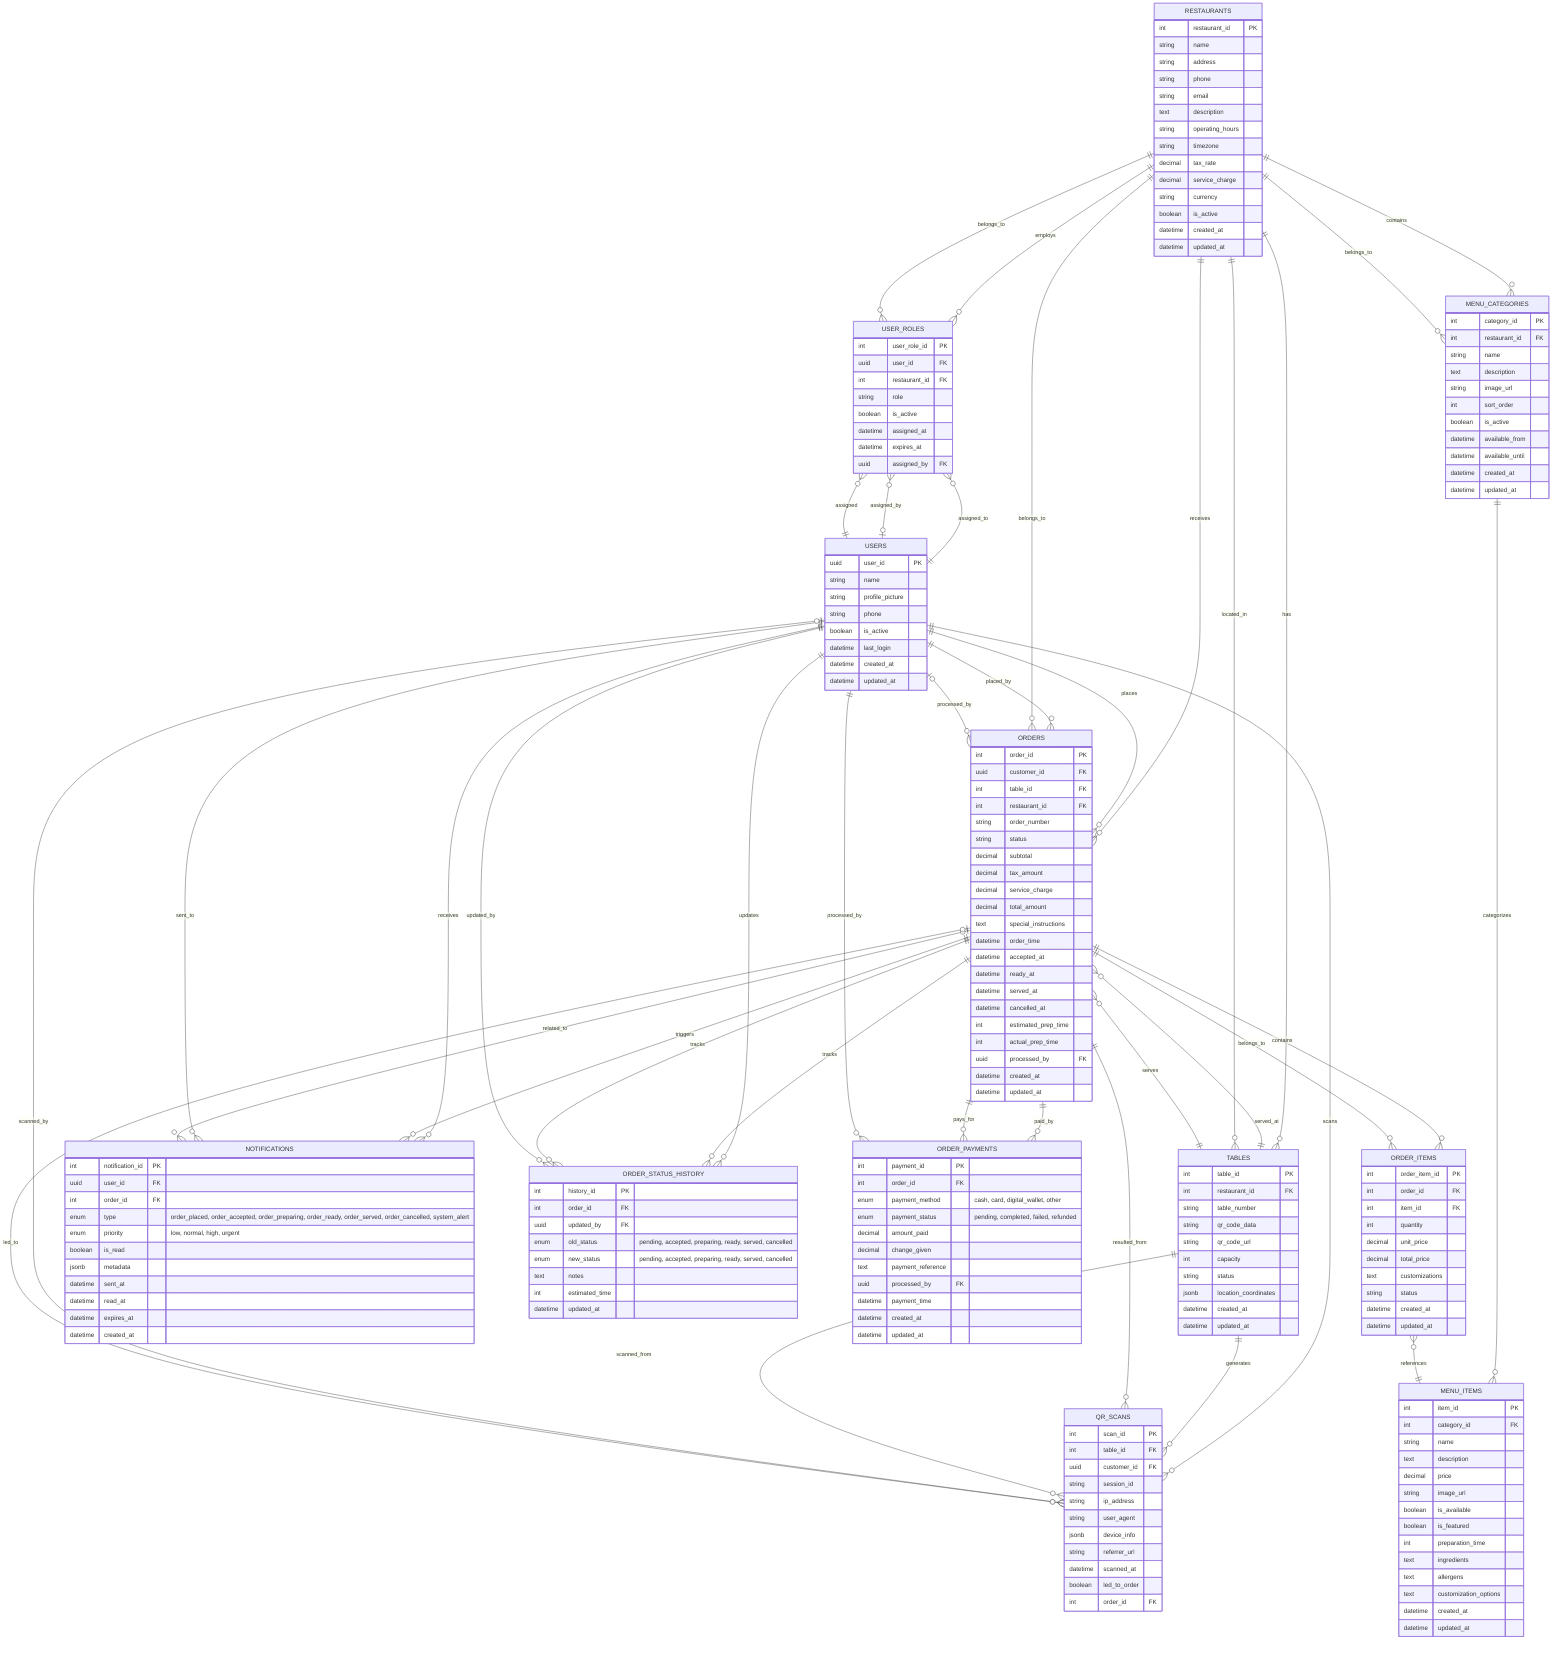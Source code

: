 erDiagram
    RESTAURANTS {
        int restaurant_id PK
        string name
        string address
        string phone
        string email
        text description
        string operating_hours
        string timezone
        decimal tax_rate
        decimal service_charge
        string currency
        boolean is_active
        datetime created_at
        datetime updated_at
    }

    USERS {
        uuid user_id PK
        string name
        string profile_picture
        string phone
        boolean is_active
        datetime last_login
        datetime created_at
        datetime updated_at
    }

    USER_ROLES {
        int user_role_id PK
        uuid user_id FK
        int restaurant_id FK
        string role
        boolean is_active
        datetime assigned_at
        datetime expires_at
        uuid assigned_by FK
    }

    TABLES {
        int table_id PK
        int restaurant_id FK
        string table_number
        string qr_code_data
        string qr_code_url
        int capacity
        string status
        jsonb location_coordinates
        datetime created_at
        datetime updated_at
    }

    MENU_CATEGORIES {
        int category_id PK
        int restaurant_id FK
        string name
        text description
        string image_url
        int sort_order
        boolean is_active
        datetime available_from
        datetime available_until
        datetime created_at
        datetime updated_at
    }

    MENU_ITEMS {
        int item_id PK
        int category_id FK
        string name
        text description
        decimal price
        string image_url
        boolean is_available
        boolean is_featured
        int preparation_time
        text ingredients
        text allergens
        text customization_options
        datetime created_at
        datetime updated_at
    }

    ORDERS {
        int order_id PK
        uuid customer_id FK
        int table_id FK
        int restaurant_id FK
        string order_number
        string status
        decimal subtotal
        decimal tax_amount
        decimal service_charge
        decimal total_amount
        text special_instructions
        datetime order_time
        datetime accepted_at
        datetime ready_at
        datetime served_at
        datetime cancelled_at
        int estimated_prep_time
        int actual_prep_time
        uuid processed_by FK
        datetime created_at
        datetime updated_at
    }

    ORDER_ITEMS {
        int order_item_id PK
        int order_id FK
        int item_id FK
        int quantity
        decimal unit_price
        decimal total_price
        text customizations
        string status
        datetime created_at
        datetime updated_at
    }

    NOTIFICATIONS {
        int notification_id PK
        uuid user_id FK
        int order_id FK
        enum type "order_placed, order_accepted, order_preparing, order_ready, order_served, order_cancelled, system_alert"
        enum priority "low, normal, high, urgent"
        boolean is_read
        jsonb metadata
        datetime sent_at
        datetime read_at
        datetime expires_at
        datetime created_at
    }

    QR_SCANS {
        int scan_id PK
        int table_id FK
        uuid customer_id FK
        string session_id
        string ip_address
        string user_agent
        jsonb device_info
        string referrer_url
        datetime scanned_at
        boolean led_to_order
        int order_id FK
    }

    ORDER_STATUS_HISTORY {
        int history_id PK
        int order_id FK
        uuid updated_by FK
        enum old_status "pending, accepted, preparing, ready, served, cancelled"
        enum new_status "pending, accepted, preparing, ready, served, cancelled"
        text notes
        int estimated_time
        datetime updated_at
    }

    ORDER_PAYMENTS {
        int payment_id PK
        int order_id FK
        enum payment_method "cash, card, digital_wallet, other"
        enum payment_status "pending, completed, failed, refunded"
        decimal amount_paid
        decimal change_given
        text payment_reference
        uuid processed_by FK
        datetime payment_time
        datetime created_at
        datetime updated_at
    }

    RESTAURANTS ||--o{ USER_ROLES : "employs"
    RESTAURANTS ||--o{ TABLES : "has"
    RESTAURANTS ||--o{ MENU_CATEGORIES : "contains"
    RESTAURANTS ||--o{ ORDERS : "receives"
    USERS ||--o{ USER_ROLES : "assigned"
    USERS ||--o{ ORDERS : "places"
    USERS ||--o{ NOTIFICATIONS : "receives"
    USERS ||--o{ ORDER_STATUS_HISTORY : "updates"
    USERS ||--o{ QR_SCANS : "scans"
    USER_ROLES }o--|| RESTAURANTS : "belongs_to"
    USER_ROLES }o--|| USERS : "assigned_to"
    USER_ROLES }o--o| USERS : "assigned_by"
    TABLES }o--|| RESTAURANTS : "located_in"
    TABLES ||--o{ ORDERS : "serves"
    TABLES ||--o{ QR_SCANS : "generates"
    MENU_CATEGORIES }o--|| RESTAURANTS : "belongs_to"
    MENU_CATEGORIES ||--o{ MENU_ITEMS : "categorizes"
    ORDERS }o--|| USERS : "placed_by"
    ORDERS }o--|| TABLES : "served_at"
    ORDERS }o--|| RESTAURANTS : "belongs_to"
    ORDERS }o--o| USERS : "processed_by"
    ORDERS ||--o{ ORDER_ITEMS : "contains"
    ORDERS ||--o{ NOTIFICATIONS : "triggers"
    ORDERS ||--o{ ORDER_STATUS_HISTORY : "tracks"
    ORDERS ||--o{ ORDER_PAYMENTS : "paid_by"
    ORDERS ||--o{ QR_SCANS : "resulted_from"
    ORDER_ITEMS }o--|| ORDERS : "belongs_to"
    ORDER_ITEMS }o--|| MENU_ITEMS : "references"
    NOTIFICATIONS }o--|| USERS : "sent_to"
    NOTIFICATIONS }o--o| ORDERS : "related_to"
    QR_SCANS }o--|| TABLES : "scanned_from"
    QR_SCANS }o--o| USERS : "scanned_by"
    QR_SCANS }o--o| ORDERS : "led_to"
    ORDER_STATUS_HISTORY }o--|| ORDERS : "tracks"
    ORDER_STATUS_HISTORY }o--|| USERS : "updated_by"
    ORDER_PAYMENTS }o--|| ORDERS : "pays_for"
    ORDER_PAYMENTS }o--|| USERS : "processed_by"